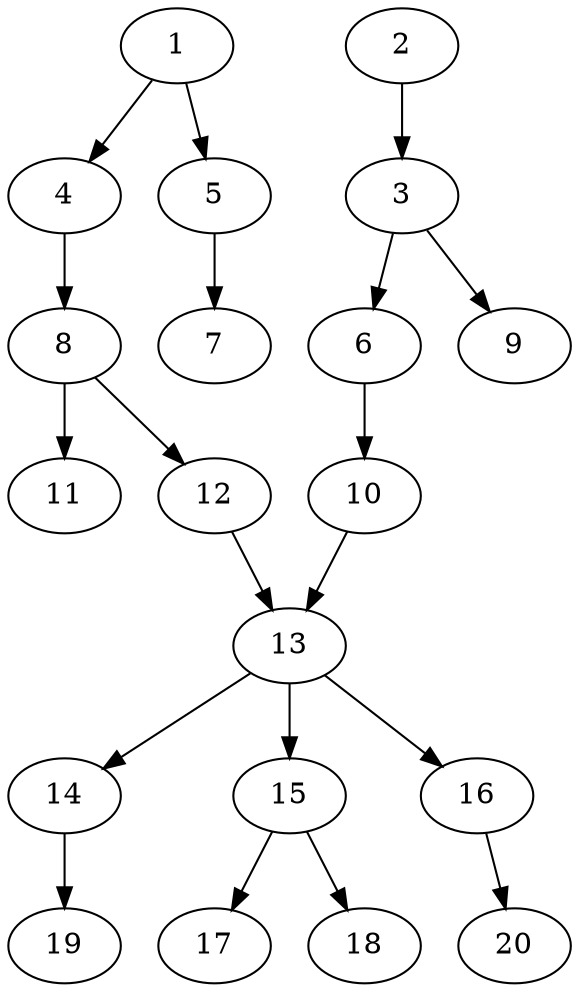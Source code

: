 // DAG automatically generated by daggen at Sat Jul 27 15:35:20 2019
// ./daggen --dot -n 20 --ccr 0.4 --fat 0.4 --regular 0.5 --density 0.5 --mindata 5242880 --maxdata 52428800 
digraph G {
  1 [size="108633600", alpha="0.04", expect_size="43453440"] 
  1 -> 4 [size ="43453440"]
  1 -> 5 [size ="43453440"]
  2 [size="22896640", alpha="0.02", expect_size="9158656"] 
  2 -> 3 [size ="9158656"]
  3 [size="106652160", alpha="0.12", expect_size="42660864"] 
  3 -> 6 [size ="42660864"]
  3 -> 9 [size ="42660864"]
  4 [size="51773440", alpha="0.12", expect_size="20709376"] 
  4 -> 8 [size ="20709376"]
  5 [size="79659520", alpha="0.11", expect_size="31863808"] 
  5 -> 7 [size ="31863808"]
  6 [size="41876480", alpha="0.11", expect_size="16750592"] 
  6 -> 10 [size ="16750592"]
  7 [size="112320000", alpha="0.04", expect_size="44928000"] 
  8 [size="117647360", alpha="0.11", expect_size="47058944"] 
  8 -> 11 [size ="47058944"]
  8 -> 12 [size ="47058944"]
  9 [size="34301440", alpha="0.10", expect_size="13720576"] 
  10 [size="125263360", alpha="0.02", expect_size="50105344"] 
  10 -> 13 [size ="50105344"]
  11 [size="110123520", alpha="0.15", expect_size="44049408"] 
  12 [size="14405120", alpha="0.18", expect_size="5762048"] 
  12 -> 13 [size ="5762048"]
  13 [size="25533440", alpha="0.03", expect_size="10213376"] 
  13 -> 14 [size ="10213376"]
  13 -> 15 [size ="10213376"]
  13 -> 16 [size ="10213376"]
  14 [size="98974720", alpha="0.13", expect_size="39589888"] 
  14 -> 19 [size ="39589888"]
  15 [size="54144000", alpha="0.18", expect_size="21657600"] 
  15 -> 17 [size ="21657600"]
  15 -> 18 [size ="21657600"]
  16 [size="117360640", alpha="0.10", expect_size="46944256"] 
  16 -> 20 [size ="46944256"]
  17 [size="67054080", alpha="0.10", expect_size="26821632"] 
  18 [size="93242880", alpha="0.05", expect_size="37297152"] 
  19 [size="39526400", alpha="0.15", expect_size="15810560"] 
  20 [size="97720320", alpha="0.08", expect_size="39088128"] 
}
